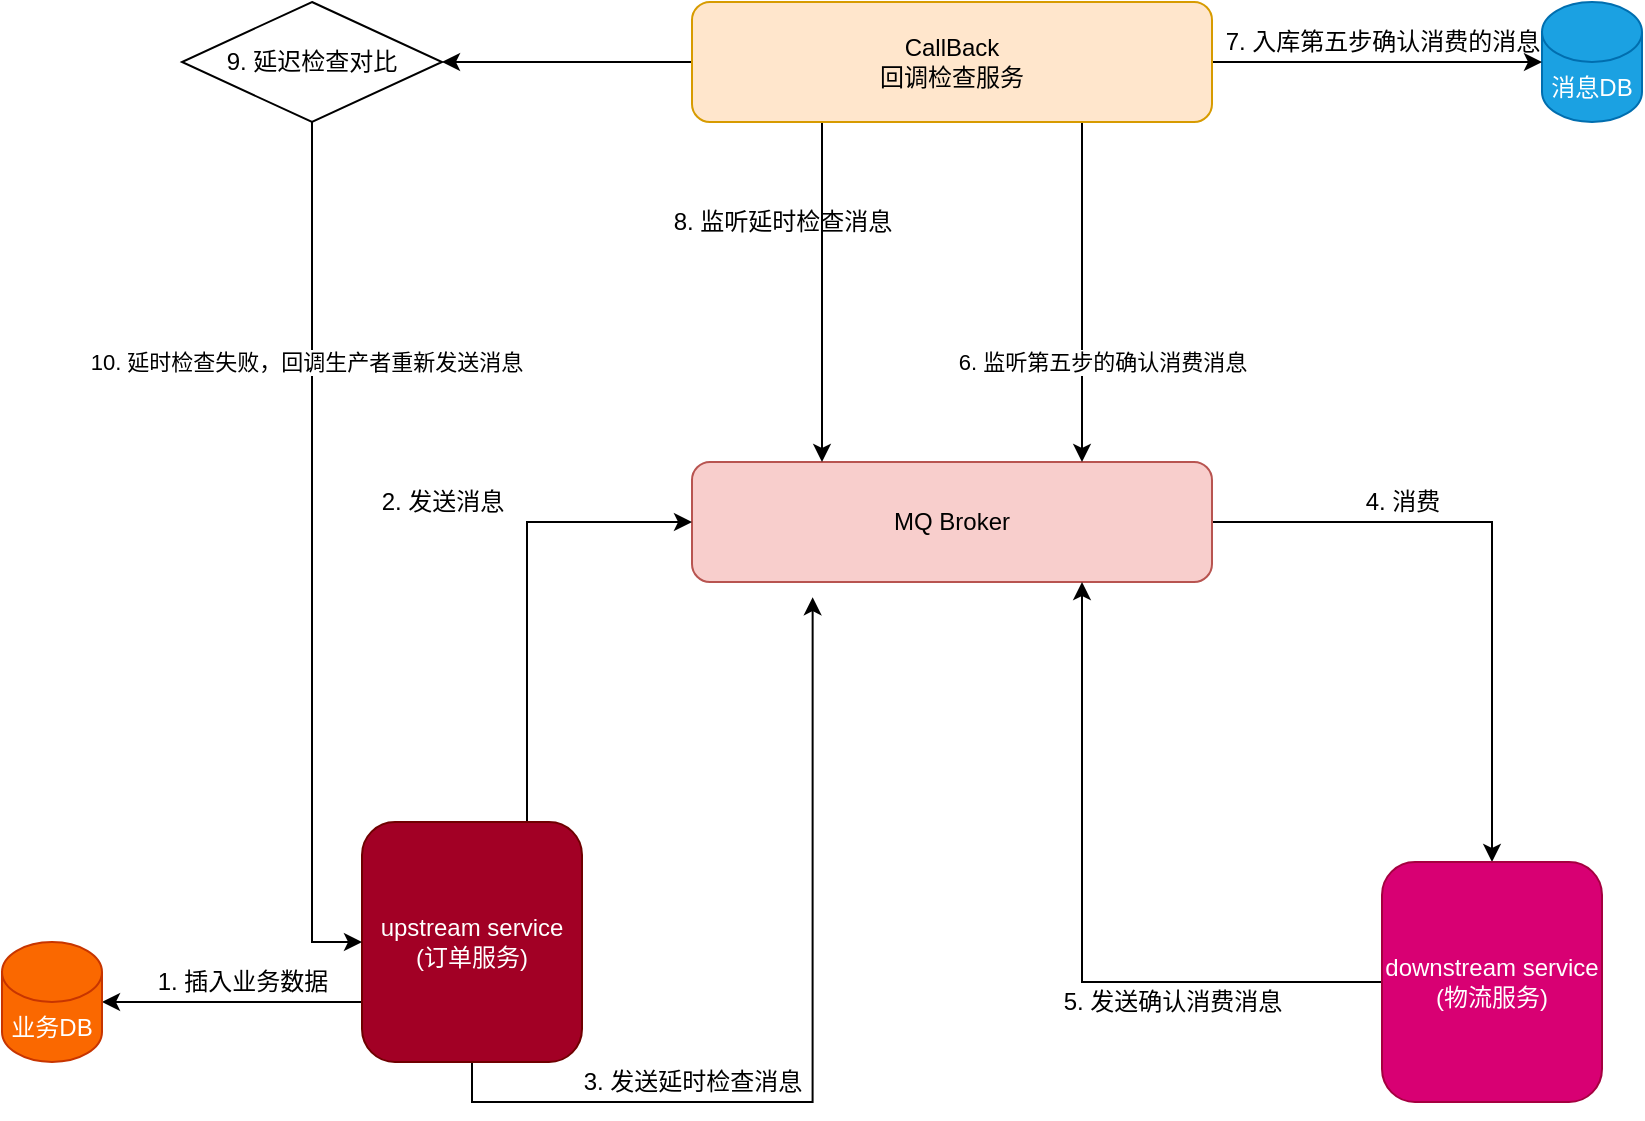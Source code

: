 <mxfile version="14.1.1" type="github">
  <diagram id="yDS4dz2NpTgTqiB2fNgC" name="第 1 页">
    <mxGraphModel dx="1502" dy="675" grid="1" gridSize="10" guides="1" tooltips="1" connect="1" arrows="1" fold="1" page="1" pageScale="1" pageWidth="827" pageHeight="1169" math="0" shadow="0">
      <root>
        <mxCell id="0" />
        <mxCell id="1" parent="0" />
        <mxCell id="0Xas0d5VHqiwTMKEoYdL-17" style="edgeStyle=orthogonalEdgeStyle;rounded=0;orthogonalLoop=1;jettySize=auto;html=1;" edge="1" parent="1" source="0Xas0d5VHqiwTMKEoYdL-1" target="0Xas0d5VHqiwTMKEoYdL-7">
          <mxGeometry relative="1" as="geometry" />
        </mxCell>
        <mxCell id="0Xas0d5VHqiwTMKEoYdL-1" value="MQ Broker" style="rounded=1;whiteSpace=wrap;html=1;fillColor=#f8cecc;strokeColor=#b85450;" vertex="1" parent="1">
          <mxGeometry x="365" y="310" width="260" height="60" as="geometry" />
        </mxCell>
        <mxCell id="0Xas0d5VHqiwTMKEoYdL-8" style="edgeStyle=orthogonalEdgeStyle;rounded=0;orthogonalLoop=1;jettySize=auto;html=1;entryX=1;entryY=0.5;entryDx=0;entryDy=0;entryPerimeter=0;exitX=0;exitY=0.75;exitDx=0;exitDy=0;" edge="1" parent="1" source="0Xas0d5VHqiwTMKEoYdL-2" target="0Xas0d5VHqiwTMKEoYdL-4">
          <mxGeometry relative="1" as="geometry" />
        </mxCell>
        <mxCell id="0Xas0d5VHqiwTMKEoYdL-10" style="edgeStyle=orthogonalEdgeStyle;rounded=0;orthogonalLoop=1;jettySize=auto;html=1;entryX=0.232;entryY=1.127;entryDx=0;entryDy=0;entryPerimeter=0;exitX=0.5;exitY=1;exitDx=0;exitDy=0;" edge="1" parent="1" source="0Xas0d5VHqiwTMKEoYdL-2" target="0Xas0d5VHqiwTMKEoYdL-1">
          <mxGeometry relative="1" as="geometry" />
        </mxCell>
        <mxCell id="0Xas0d5VHqiwTMKEoYdL-12" style="edgeStyle=orthogonalEdgeStyle;rounded=0;orthogonalLoop=1;jettySize=auto;html=1;entryX=0;entryY=0.5;entryDx=0;entryDy=0;exitX=0.75;exitY=0;exitDx=0;exitDy=0;" edge="1" parent="1" source="0Xas0d5VHqiwTMKEoYdL-2" target="0Xas0d5VHqiwTMKEoYdL-1">
          <mxGeometry relative="1" as="geometry" />
        </mxCell>
        <mxCell id="0Xas0d5VHqiwTMKEoYdL-2" value="upstream service&lt;br&gt;(订单服务)" style="rounded=1;whiteSpace=wrap;html=1;fillColor=#a20025;strokeColor=#6F0000;fontColor=#ffffff;" vertex="1" parent="1">
          <mxGeometry x="200" y="490" width="110" height="120" as="geometry" />
        </mxCell>
        <mxCell id="0Xas0d5VHqiwTMKEoYdL-4" value="业务DB" style="shape=cylinder3;whiteSpace=wrap;html=1;boundedLbl=1;backgroundOutline=1;size=15;fillColor=#fa6800;strokeColor=#C73500;fontColor=#ffffff;" vertex="1" parent="1">
          <mxGeometry x="20" y="550" width="50" height="60" as="geometry" />
        </mxCell>
        <mxCell id="0Xas0d5VHqiwTMKEoYdL-5" value="消息DB" style="shape=cylinder3;whiteSpace=wrap;html=1;boundedLbl=1;backgroundOutline=1;size=15;fillColor=#1ba1e2;strokeColor=#006EAF;fontColor=#ffffff;" vertex="1" parent="1">
          <mxGeometry x="790" y="80" width="50" height="60" as="geometry" />
        </mxCell>
        <mxCell id="0Xas0d5VHqiwTMKEoYdL-19" style="edgeStyle=orthogonalEdgeStyle;rounded=0;orthogonalLoop=1;jettySize=auto;html=1;entryX=0.75;entryY=1;entryDx=0;entryDy=0;" edge="1" parent="1" source="0Xas0d5VHqiwTMKEoYdL-7" target="0Xas0d5VHqiwTMKEoYdL-1">
          <mxGeometry relative="1" as="geometry" />
        </mxCell>
        <mxCell id="0Xas0d5VHqiwTMKEoYdL-7" value="downstream service&lt;br&gt;(物流服务)" style="rounded=1;whiteSpace=wrap;html=1;fillColor=#d80073;strokeColor=#A50040;fontColor=#ffffff;" vertex="1" parent="1">
          <mxGeometry x="710" y="510" width="110" height="120" as="geometry" />
        </mxCell>
        <mxCell id="0Xas0d5VHqiwTMKEoYdL-9" value="1. 插入业务数据" style="text;html=1;align=center;verticalAlign=middle;resizable=0;points=[];autosize=1;" vertex="1" parent="1">
          <mxGeometry x="90" y="560" width="100" height="20" as="geometry" />
        </mxCell>
        <mxCell id="0Xas0d5VHqiwTMKEoYdL-13" value="2. 发送消息" style="text;html=1;align=center;verticalAlign=middle;resizable=0;points=[];autosize=1;" vertex="1" parent="1">
          <mxGeometry x="200" y="320" width="80" height="20" as="geometry" />
        </mxCell>
        <mxCell id="0Xas0d5VHqiwTMKEoYdL-15" value="3. 发送延时检查消息" style="text;html=1;align=center;verticalAlign=middle;resizable=0;points=[];autosize=1;" vertex="1" parent="1">
          <mxGeometry x="300" y="610" width="130" height="20" as="geometry" />
        </mxCell>
        <mxCell id="0Xas0d5VHqiwTMKEoYdL-18" value="4. 消费" style="text;html=1;align=center;verticalAlign=middle;resizable=0;points=[];autosize=1;" vertex="1" parent="1">
          <mxGeometry x="695" y="320" width="50" height="20" as="geometry" />
        </mxCell>
        <mxCell id="0Xas0d5VHqiwTMKEoYdL-20" value="5. 发送确认消费消息" style="text;html=1;align=center;verticalAlign=middle;resizable=0;points=[];autosize=1;" vertex="1" parent="1">
          <mxGeometry x="540" y="570" width="130" height="20" as="geometry" />
        </mxCell>
        <mxCell id="0Xas0d5VHqiwTMKEoYdL-23" value="6. 监听第五步的确认消费消息" style="edgeStyle=orthogonalEdgeStyle;rounded=0;orthogonalLoop=1;jettySize=auto;html=1;" edge="1" parent="1" source="0Xas0d5VHqiwTMKEoYdL-22">
          <mxGeometry x="0.412" y="10" relative="1" as="geometry">
            <mxPoint x="560" y="310" as="targetPoint" />
            <Array as="points">
              <mxPoint x="560" y="290" />
              <mxPoint x="560" y="290" />
            </Array>
            <mxPoint as="offset" />
          </mxGeometry>
        </mxCell>
        <mxCell id="0Xas0d5VHqiwTMKEoYdL-24" style="edgeStyle=orthogonalEdgeStyle;rounded=0;orthogonalLoop=1;jettySize=auto;html=1;" edge="1" parent="1" source="0Xas0d5VHqiwTMKEoYdL-22" target="0Xas0d5VHqiwTMKEoYdL-5">
          <mxGeometry relative="1" as="geometry" />
        </mxCell>
        <mxCell id="0Xas0d5VHqiwTMKEoYdL-26" style="edgeStyle=orthogonalEdgeStyle;rounded=0;orthogonalLoop=1;jettySize=auto;html=1;exitX=0.25;exitY=1;exitDx=0;exitDy=0;entryX=0.25;entryY=0;entryDx=0;entryDy=0;" edge="1" parent="1" source="0Xas0d5VHqiwTMKEoYdL-22" target="0Xas0d5VHqiwTMKEoYdL-1">
          <mxGeometry relative="1" as="geometry" />
        </mxCell>
        <mxCell id="0Xas0d5VHqiwTMKEoYdL-29" style="edgeStyle=orthogonalEdgeStyle;rounded=0;orthogonalLoop=1;jettySize=auto;html=1;entryX=1;entryY=0.5;entryDx=0;entryDy=0;" edge="1" parent="1" source="0Xas0d5VHqiwTMKEoYdL-22" target="0Xas0d5VHqiwTMKEoYdL-28">
          <mxGeometry relative="1" as="geometry" />
        </mxCell>
        <mxCell id="0Xas0d5VHqiwTMKEoYdL-22" value="CallBack&lt;br&gt;回调检查服务" style="rounded=1;whiteSpace=wrap;html=1;fillColor=#ffe6cc;strokeColor=#d79b00;" vertex="1" parent="1">
          <mxGeometry x="365" y="80" width="260" height="60" as="geometry" />
        </mxCell>
        <mxCell id="0Xas0d5VHqiwTMKEoYdL-25" value="7. 入库第五步确认消费的消息" style="text;html=1;align=center;verticalAlign=middle;resizable=0;points=[];autosize=1;" vertex="1" parent="1">
          <mxGeometry x="625" y="90" width="170" height="20" as="geometry" />
        </mxCell>
        <mxCell id="0Xas0d5VHqiwTMKEoYdL-27" value="8. 监听延时检查消息" style="text;html=1;align=center;verticalAlign=middle;resizable=0;points=[];autosize=1;" vertex="1" parent="1">
          <mxGeometry x="345" y="180" width="130" height="20" as="geometry" />
        </mxCell>
        <mxCell id="0Xas0d5VHqiwTMKEoYdL-31" style="edgeStyle=orthogonalEdgeStyle;rounded=0;orthogonalLoop=1;jettySize=auto;html=1;entryX=0;entryY=0.5;entryDx=0;entryDy=0;" edge="1" parent="1" source="0Xas0d5VHqiwTMKEoYdL-28" target="0Xas0d5VHqiwTMKEoYdL-2">
          <mxGeometry relative="1" as="geometry" />
        </mxCell>
        <mxCell id="0Xas0d5VHqiwTMKEoYdL-32" value="10. 延时检查失败，回调生产者重新发送消息" style="edgeLabel;html=1;align=center;verticalAlign=middle;resizable=0;points=[];" vertex="1" connectable="0" parent="0Xas0d5VHqiwTMKEoYdL-31">
          <mxGeometry x="-0.448" y="-3" relative="1" as="geometry">
            <mxPoint as="offset" />
          </mxGeometry>
        </mxCell>
        <mxCell id="0Xas0d5VHqiwTMKEoYdL-28" value="9. 延迟检查对比" style="rhombus;whiteSpace=wrap;html=1;" vertex="1" parent="1">
          <mxGeometry x="110" y="80" width="130" height="60" as="geometry" />
        </mxCell>
      </root>
    </mxGraphModel>
  </diagram>
</mxfile>
